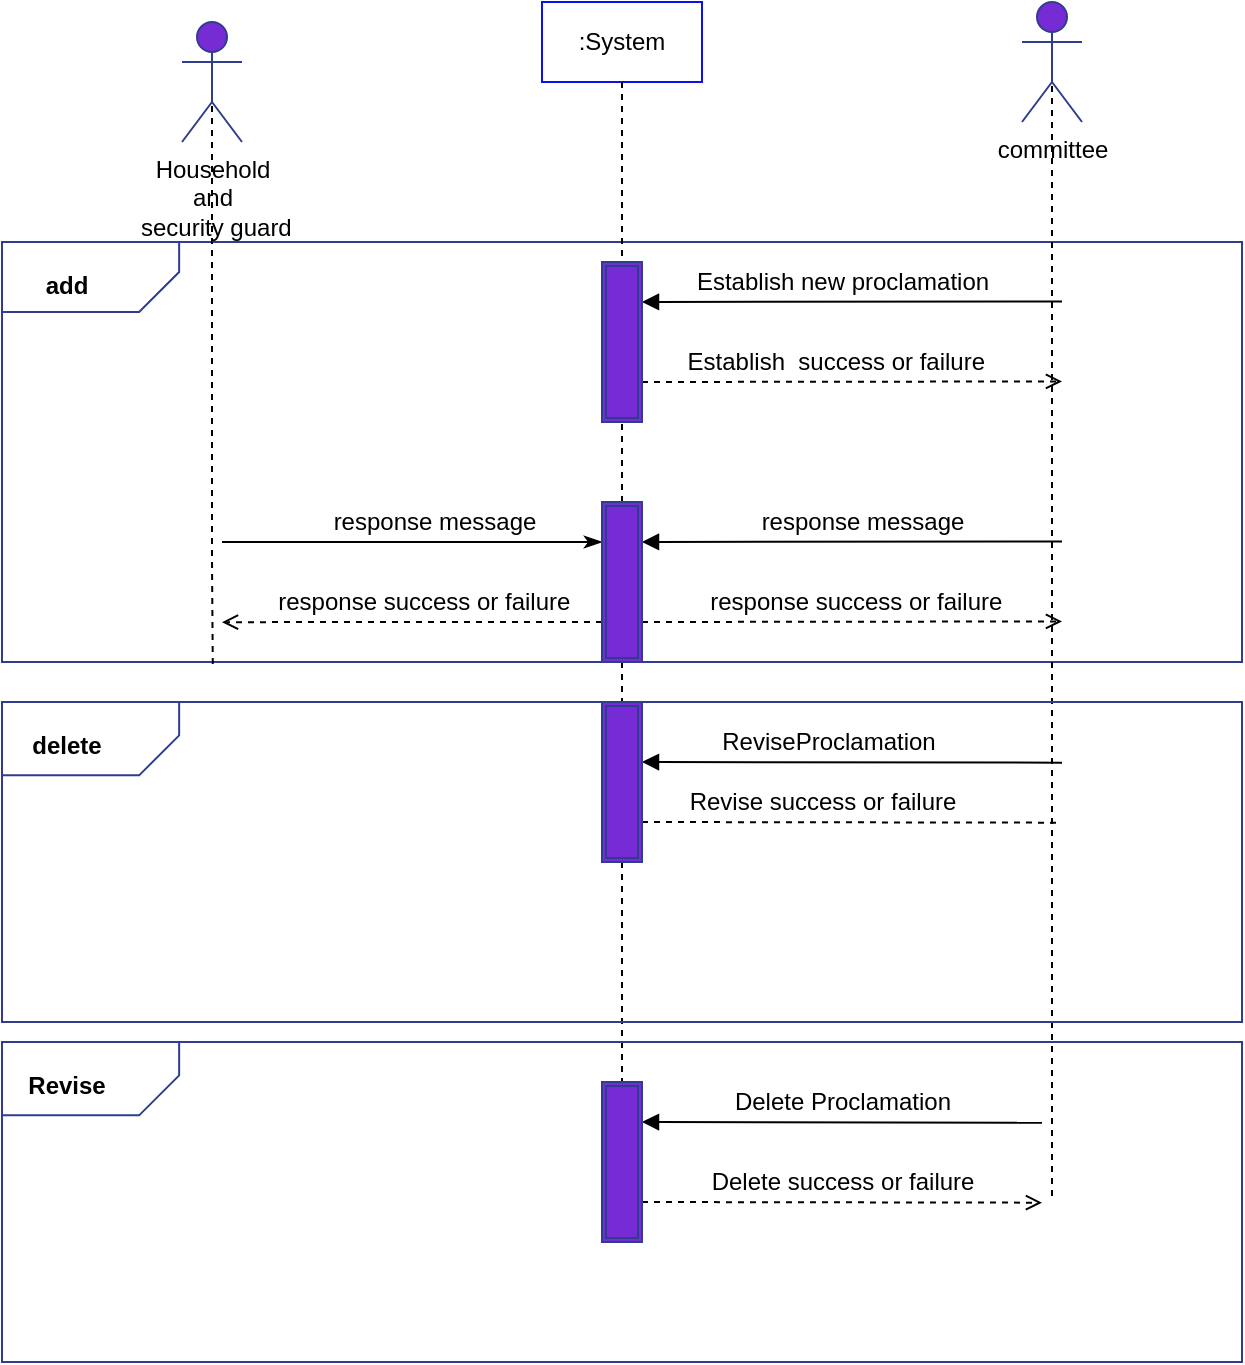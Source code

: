 <mxfile>
    <diagram id="u11_YsqlWgxVqFmYNEy7" name="第1頁">
        <mxGraphModel dx="831" dy="263" grid="1" gridSize="10" guides="1" tooltips="1" connect="1" arrows="1" fold="0" page="1" pageScale="1" pageWidth="850" pageHeight="1100" math="0" shadow="0">
            <root>
                <mxCell id="0"/>
                <mxCell id="1" parent="0"/>
                <mxCell id="11" value="" style="group" vertex="1" connectable="0" parent="1">
                    <mxGeometry x="120" y="130" width="620" height="210" as="geometry"/>
                </mxCell>
                <mxCell id="3" value="" style="rounded=0;whiteSpace=wrap;html=1;strokeColor=#2f3d8e;fillColor=none;fillStyle=hatch;fontColor=#ffffff;" parent="11" vertex="1">
                    <mxGeometry width="620" height="210" as="geometry"/>
                </mxCell>
                <mxCell id="5" value="" style="verticalLabelPosition=bottom;verticalAlign=top;html=1;shape=card;whiteSpace=wrap;size=20;arcSize=12;strokeColor=#2f3d8e;fillColor=none;rotation=-180;" vertex="1" parent="11">
                    <mxGeometry width="88.571" height="35" as="geometry"/>
                </mxCell>
                <mxCell id="10" value="&lt;font style=&quot;font-size: 12px;&quot;&gt;add&lt;/font&gt;" style="text;strokeColor=none;fillColor=none;html=1;fontSize=24;fontStyle=1;verticalAlign=middle;align=center;" vertex="1" parent="11">
                    <mxGeometry y="8.75" width="63.265" height="17.5" as="geometry"/>
                </mxCell>
                <mxCell id="2" value=":System" style="rounded=0;whiteSpace=wrap;html=1;gradientColor=none;fillColor=none;strokeColor=#0A11F0;" parent="1" vertex="1">
                    <mxGeometry x="390" y="10" width="80" height="40" as="geometry"/>
                </mxCell>
                <mxCell id="18" value="" style="edgeStyle=none;html=1;exitX=0.5;exitY=1;exitDx=0;exitDy=0;dashed=1;endArrow=none;endFill=0;" edge="1" parent="1" source="2" target="7">
                    <mxGeometry relative="1" as="geometry">
                        <mxPoint x="-205" y="320" as="targetPoint"/>
                        <mxPoint x="-205" y="-100" as="sourcePoint"/>
                    </mxGeometry>
                </mxCell>
                <mxCell id="35" style="edgeStyle=none;html=1;exitX=1;exitY=0.25;exitDx=0;exitDy=0;fontSize=12;startArrow=block;startFill=1;endArrow=none;endFill=0;" edge="1" parent="1" source="7">
                    <mxGeometry relative="1" as="geometry">
                        <mxPoint x="650" y="159.724" as="targetPoint"/>
                    </mxGeometry>
                </mxCell>
                <mxCell id="37" value="Establish new proclamation" style="edgeLabel;html=1;align=center;verticalAlign=middle;resizable=0;points=[];fontSize=12;labelBackgroundColor=none;" vertex="1" connectable="0" parent="35">
                    <mxGeometry x="0.125" relative="1" as="geometry">
                        <mxPoint x="-18" y="-10" as="offset"/>
                    </mxGeometry>
                </mxCell>
                <mxCell id="36" style="edgeStyle=none;html=1;exitX=1;exitY=0.75;exitDx=0;exitDy=0;fontSize=12;startArrow=none;startFill=0;endArrow=open;endFill=0;dashed=1;" edge="1" parent="1" source="7">
                    <mxGeometry relative="1" as="geometry">
                        <mxPoint x="650" y="199.724" as="targetPoint"/>
                    </mxGeometry>
                </mxCell>
                <mxCell id="38" value="&lt;span style=&quot;&quot;&gt;Establish&amp;nbsp;&amp;nbsp;success or failure&amp;nbsp;&amp;nbsp;&lt;/span&gt;" style="edgeLabel;html=1;align=center;verticalAlign=middle;resizable=0;points=[];fontSize=12;labelBackgroundColor=none;" vertex="1" connectable="0" parent="36">
                    <mxGeometry x="-0.23" y="2" relative="1" as="geometry">
                        <mxPoint x="19" y="-8" as="offset"/>
                    </mxGeometry>
                </mxCell>
                <mxCell id="7" value="" style="shape=ext;double=1;rounded=0;whiteSpace=wrap;html=1;strokeColor=#2f3d8e;fillColor=#772bd4;" vertex="1" parent="1">
                    <mxGeometry x="420" y="140" width="20" height="80" as="geometry"/>
                </mxCell>
                <mxCell id="27" style="edgeStyle=none;html=1;exitX=0.5;exitY=0;exitDx=0;exitDy=0;entryX=0.5;entryY=1;entryDx=0;entryDy=0;fontSize=12;startArrow=none;startFill=0;endArrow=none;endFill=0;dashed=1;" edge="1" parent="1" source="26" target="7">
                    <mxGeometry relative="1" as="geometry"/>
                </mxCell>
                <mxCell id="30" style="edgeStyle=none;html=1;exitX=0;exitY=0.25;exitDx=0;exitDy=0;fontSize=12;startArrow=classicThin;startFill=1;endArrow=none;endFill=0;" edge="1" parent="1" source="26">
                    <mxGeometry relative="1" as="geometry">
                        <mxPoint x="230" y="280" as="targetPoint"/>
                    </mxGeometry>
                </mxCell>
                <mxCell id="34" value="response message" style="edgeLabel;html=1;align=center;verticalAlign=middle;resizable=0;points=[];fontSize=12;labelBackgroundColor=none;" vertex="1" connectable="0" parent="30">
                    <mxGeometry x="-0.114" y="-1" relative="1" as="geometry">
                        <mxPoint y="-9" as="offset"/>
                    </mxGeometry>
                </mxCell>
                <mxCell id="31" style="edgeStyle=none;html=1;exitX=0;exitY=0.75;exitDx=0;exitDy=0;fontSize=12;startArrow=none;startFill=0;endArrow=open;endFill=0;dashed=1;" edge="1" parent="1" source="26">
                    <mxGeometry relative="1" as="geometry">
                        <mxPoint x="230" y="320.073" as="targetPoint"/>
                    </mxGeometry>
                </mxCell>
                <mxCell id="33" value="response&amp;nbsp;success or failure &amp;nbsp;" style="edgeLabel;html=1;align=center;verticalAlign=middle;resizable=0;points=[];fontSize=12;labelBackgroundColor=none;" vertex="1" connectable="0" parent="31">
                    <mxGeometry x="-0.087" y="1" relative="1" as="geometry">
                        <mxPoint y="-11" as="offset"/>
                    </mxGeometry>
                </mxCell>
                <mxCell id="39" style="edgeStyle=none;html=1;exitX=1;exitY=0.25;exitDx=0;exitDy=0;fontSize=12;startArrow=block;startFill=1;endArrow=none;endFill=0;" edge="1" parent="1" source="26">
                    <mxGeometry relative="1" as="geometry">
                        <mxPoint x="650" y="279.724" as="targetPoint"/>
                    </mxGeometry>
                </mxCell>
                <mxCell id="41" value="&lt;span style=&quot;&quot;&gt;response message&lt;/span&gt;" style="edgeLabel;html=1;align=center;verticalAlign=middle;resizable=0;points=[];fontSize=12;labelBackgroundColor=none;" vertex="1" connectable="0" parent="39">
                    <mxGeometry x="0.105" y="-1" relative="1" as="geometry">
                        <mxPoint x="-6" y="-11" as="offset"/>
                    </mxGeometry>
                </mxCell>
                <mxCell id="40" style="edgeStyle=none;html=1;exitX=1;exitY=0.75;exitDx=0;exitDy=0;dashed=1;fontSize=12;startArrow=none;startFill=0;endArrow=open;endFill=0;" edge="1" parent="1" source="26">
                    <mxGeometry relative="1" as="geometry">
                        <mxPoint x="650" y="319.724" as="targetPoint"/>
                    </mxGeometry>
                </mxCell>
                <mxCell id="42" value="response&amp;nbsp;success or failure&amp;nbsp;&amp;nbsp;" style="edgeLabel;html=1;align=center;verticalAlign=middle;resizable=0;points=[];fontSize=12;labelBackgroundColor=none;" vertex="1" connectable="0" parent="40">
                    <mxGeometry x="0.217" y="3" relative="1" as="geometry">
                        <mxPoint x="-18" y="-7" as="offset"/>
                    </mxGeometry>
                </mxCell>
                <mxCell id="48" style="edgeStyle=none;html=1;exitX=0.5;exitY=1;exitDx=0;exitDy=0;entryX=0.5;entryY=0;entryDx=0;entryDy=0;fontSize=12;startArrow=none;startFill=0;endArrow=none;endFill=0;dashed=1;" edge="1" parent="1" source="26" target="47">
                    <mxGeometry relative="1" as="geometry"/>
                </mxCell>
                <mxCell id="26" value="" style="shape=ext;double=1;rounded=0;whiteSpace=wrap;html=1;strokeColor=#2f3d8e;fillColor=#772bd4;" vertex="1" parent="1">
                    <mxGeometry x="420" y="260" width="20" height="80" as="geometry"/>
                </mxCell>
                <mxCell id="49" style="edgeStyle=none;html=1;exitX=1;exitY=0.25;exitDx=0;exitDy=0;fontSize=12;startArrow=block;startFill=1;endArrow=none;endFill=0;" edge="1" parent="1">
                    <mxGeometry relative="1" as="geometry">
                        <mxPoint x="650" y="390.333" as="targetPoint"/>
                        <mxPoint x="440" y="390.0" as="sourcePoint"/>
                    </mxGeometry>
                </mxCell>
                <mxCell id="57" value="ReviseProclamation" style="edgeLabel;html=1;align=center;verticalAlign=middle;resizable=0;points=[];fontSize=12;labelBackgroundColor=none;" vertex="1" connectable="0" parent="49">
                    <mxGeometry x="-0.121" y="2" relative="1" as="geometry">
                        <mxPoint y="-8" as="offset"/>
                    </mxGeometry>
                </mxCell>
                <mxCell id="50" style="edgeStyle=none;html=1;exitX=1;exitY=0.75;exitDx=0;exitDy=0;dashed=1;fontSize=12;startArrow=none;startFill=0;endArrow=none;endFill=0;" edge="1" parent="1" source="47">
                    <mxGeometry relative="1" as="geometry">
                        <mxPoint x="650" y="420.333" as="targetPoint"/>
                    </mxGeometry>
                </mxCell>
                <mxCell id="58" value="&lt;span style=&quot;&quot;&gt;Revise success or failure&lt;/span&gt;" style="edgeLabel;html=1;align=center;verticalAlign=middle;resizable=0;points=[];fontSize=12;labelBackgroundColor=none;" vertex="1" connectable="0" parent="50">
                    <mxGeometry x="-0.144" y="3" relative="1" as="geometry">
                        <mxPoint y="-7" as="offset"/>
                    </mxGeometry>
                </mxCell>
                <mxCell id="54" style="edgeStyle=none;html=1;exitX=0.5;exitY=1;exitDx=0;exitDy=0;entryX=0.5;entryY=0;entryDx=0;entryDy=0;fontSize=12;startArrow=none;startFill=0;endArrow=none;endFill=0;dashed=1;" edge="1" parent="1" source="47" target="51">
                    <mxGeometry relative="1" as="geometry"/>
                </mxCell>
                <mxCell id="47" value="" style="shape=ext;double=1;rounded=0;whiteSpace=wrap;html=1;strokeColor=#2f3d8e;fillColor=#772bd4;" vertex="1" parent="1">
                    <mxGeometry x="420" y="360" width="20" height="80" as="geometry"/>
                </mxCell>
                <mxCell id="52" style="edgeStyle=none;html=1;exitX=1;exitY=0.25;exitDx=0;exitDy=0;fontSize=12;startArrow=block;startFill=1;endArrow=none;endFill=0;" edge="1" parent="1" source="51">
                    <mxGeometry relative="1" as="geometry">
                        <mxPoint x="640" y="570.333" as="targetPoint"/>
                    </mxGeometry>
                </mxCell>
                <mxCell id="55" value="Delete Proclamation" style="edgeLabel;html=1;align=center;verticalAlign=middle;resizable=0;points=[];fontSize=12;labelBackgroundColor=none;" vertex="1" connectable="0" parent="52">
                    <mxGeometry x="0.265" y="3" relative="1" as="geometry">
                        <mxPoint x="-27" y="-7" as="offset"/>
                    </mxGeometry>
                </mxCell>
                <mxCell id="53" style="edgeStyle=none;html=1;exitX=1;exitY=0.75;exitDx=0;exitDy=0;fontSize=12;startArrow=none;startFill=0;endArrow=open;endFill=0;dashed=1;" edge="1" parent="1" source="51">
                    <mxGeometry relative="1" as="geometry">
                        <mxPoint x="640" y="610.333" as="targetPoint"/>
                    </mxGeometry>
                </mxCell>
                <mxCell id="56" value="Delete success or failure" style="edgeLabel;html=1;align=center;verticalAlign=middle;resizable=0;points=[];fontSize=12;labelBackgroundColor=none;" vertex="1" connectable="0" parent="53">
                    <mxGeometry x="0.207" relative="1" as="geometry">
                        <mxPoint x="-21" y="-10" as="offset"/>
                    </mxGeometry>
                </mxCell>
                <mxCell id="51" value="" style="shape=ext;double=1;rounded=0;whiteSpace=wrap;html=1;strokeColor=#2f3d8e;fillColor=#772bd4;" vertex="1" parent="1">
                    <mxGeometry x="420" y="550" width="20" height="80" as="geometry"/>
                </mxCell>
                <mxCell id="17" style="edgeStyle=none;html=1;exitX=0.5;exitY=0.5;exitDx=0;exitDy=0;exitPerimeter=0;dashed=1;fontSize=12;endArrow=none;endFill=0;entryX=0.17;entryY=1.011;entryDx=0;entryDy=0;entryPerimeter=0;" edge="1" parent="1" source="13" target="3">
                    <mxGeometry relative="1" as="geometry">
                        <mxPoint x="225" y="470" as="targetPoint"/>
                        <Array as="points">
                            <mxPoint x="225" y="290"/>
                        </Array>
                    </mxGeometry>
                </mxCell>
                <mxCell id="13" value="Household&lt;br&gt;and&lt;br&gt;&amp;nbsp;security guard" style="shape=umlActor;verticalLabelPosition=bottom;verticalAlign=top;html=1;strokeColor=#2f3d8e;fontSize=12;fillColor=#772bd4;" vertex="1" parent="1">
                    <mxGeometry x="210" y="20" width="30" height="60" as="geometry"/>
                </mxCell>
                <mxCell id="16" style="edgeStyle=none;html=1;exitX=0.5;exitY=0.5;exitDx=0;exitDy=0;exitPerimeter=0;fontSize=12;dashed=1;endArrow=none;endFill=0;" edge="1" parent="1" source="15">
                    <mxGeometry relative="1" as="geometry">
                        <mxPoint x="645" y="610" as="targetPoint"/>
                    </mxGeometry>
                </mxCell>
                <mxCell id="15" value="committee" style="shape=umlActor;verticalLabelPosition=bottom;verticalAlign=top;html=1;strokeColor=#2f3d8e;fontSize=12;fillColor=#772bd4;" vertex="1" parent="1">
                    <mxGeometry x="630" y="10" width="30" height="60" as="geometry"/>
                </mxCell>
                <mxCell id="45" value="" style="verticalLabelPosition=bottom;verticalAlign=top;html=1;shape=card;whiteSpace=wrap;size=20;arcSize=12;strokeColor=#2f3d8e;fillColor=none;rotation=-180;" vertex="1" parent="1">
                    <mxGeometry x="120" y="360" width="88.571" height="36.667" as="geometry"/>
                </mxCell>
                <mxCell id="46" value="&lt;font style=&quot;font-size: 12px;&quot;&gt;delete&lt;/font&gt;" style="text;strokeColor=none;fillColor=none;html=1;fontSize=24;fontStyle=1;verticalAlign=middle;align=center;" vertex="1" parent="1">
                    <mxGeometry x="120" y="369.167" width="63.265" height="18.333" as="geometry"/>
                </mxCell>
                <mxCell id="44" value="" style="rounded=0;whiteSpace=wrap;html=1;strokeColor=#2f3d8e;fillColor=none;fillStyle=hatch;fontColor=#ffffff;" vertex="1" parent="1">
                    <mxGeometry x="120" y="360" width="620" height="160" as="geometry"/>
                </mxCell>
                <mxCell id="64" value="" style="verticalLabelPosition=bottom;verticalAlign=top;html=1;shape=card;whiteSpace=wrap;size=20;arcSize=12;strokeColor=#2f3d8e;fillColor=none;rotation=-180;" vertex="1" parent="1">
                    <mxGeometry x="120" y="530" width="88.571" height="36.667" as="geometry"/>
                </mxCell>
                <mxCell id="65" value="&lt;font style=&quot;font-size: 12px;&quot;&gt;Revise&lt;/font&gt;" style="text;strokeColor=none;fillColor=none;html=1;fontSize=24;fontStyle=1;verticalAlign=middle;align=center;" vertex="1" parent="1">
                    <mxGeometry x="120" y="539.167" width="63.265" height="18.333" as="geometry"/>
                </mxCell>
                <mxCell id="66" value="" style="rounded=0;whiteSpace=wrap;html=1;strokeColor=#2f3d8e;fillColor=none;fillStyle=hatch;fontColor=#ffffff;" vertex="1" parent="1">
                    <mxGeometry x="120" y="530" width="620" height="160" as="geometry"/>
                </mxCell>
            </root>
        </mxGraphModel>
    </diagram>
</mxfile>